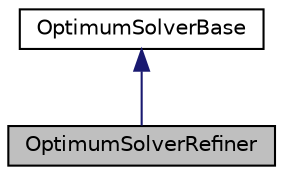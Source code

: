 digraph "OptimumSolverRefiner"
{
 // INTERACTIVE_SVG=YES
 // LATEX_PDF_SIZE
  edge [fontname="Helvetica",fontsize="10",labelfontname="Helvetica",labelfontsize="10"];
  node [fontname="Helvetica",fontsize="10",shape=record];
  Node1 [label="OptimumSolverRefiner",height=0.2,width=0.4,color="black", fillcolor="grey75", style="filled", fontcolor="black",tooltip="The class that implements a refinement operation of the optimal solution."];
  Node2 -> Node1 [dir="back",color="midnightblue",fontsize="10",style="solid",fontname="Helvetica"];
  Node2 [label="OptimumSolverBase",height=0.2,width=0.4,color="black", fillcolor="white", style="filled",URL="$classReaktoro_1_1OptimumSolverBase.html",tooltip="The base class for all optimization algorithms."];
}
